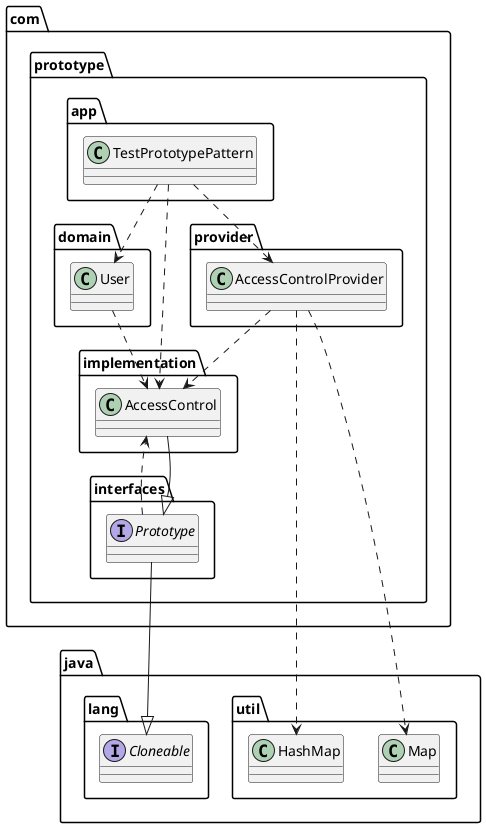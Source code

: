 @startuml
class com.prototype.app.TestPrototypePattern
class com.prototype.domain.User
class com.prototype.implementation.AccessControl
class com.prototype.provider.AccessControlProvider
class java.util.HashMap
class java.util.Map
interface com.prototype.interfaces.Prototype
interface java.lang.Cloneable
com.prototype.app.TestPrototypePattern ..> com.prototype.domain.User
com.prototype.app.TestPrototypePattern ..> com.prototype.implementation.AccessControl
com.prototype.app.TestPrototypePattern ..> com.prototype.provider.AccessControlProvider
com.prototype.domain.User ..> com.prototype.implementation.AccessControl
com.prototype.implementation.AccessControl --|> com.prototype.interfaces.Prototype
com.prototype.provider.AccessControlProvider ..> com.prototype.implementation.AccessControl
com.prototype.provider.AccessControlProvider ..> java.util.HashMap
com.prototype.provider.AccessControlProvider ..> java.util.Map
com.prototype.interfaces.Prototype ..> com.prototype.implementation.AccessControl
com.prototype.interfaces.Prototype --|> java.lang.Cloneable
@enduml